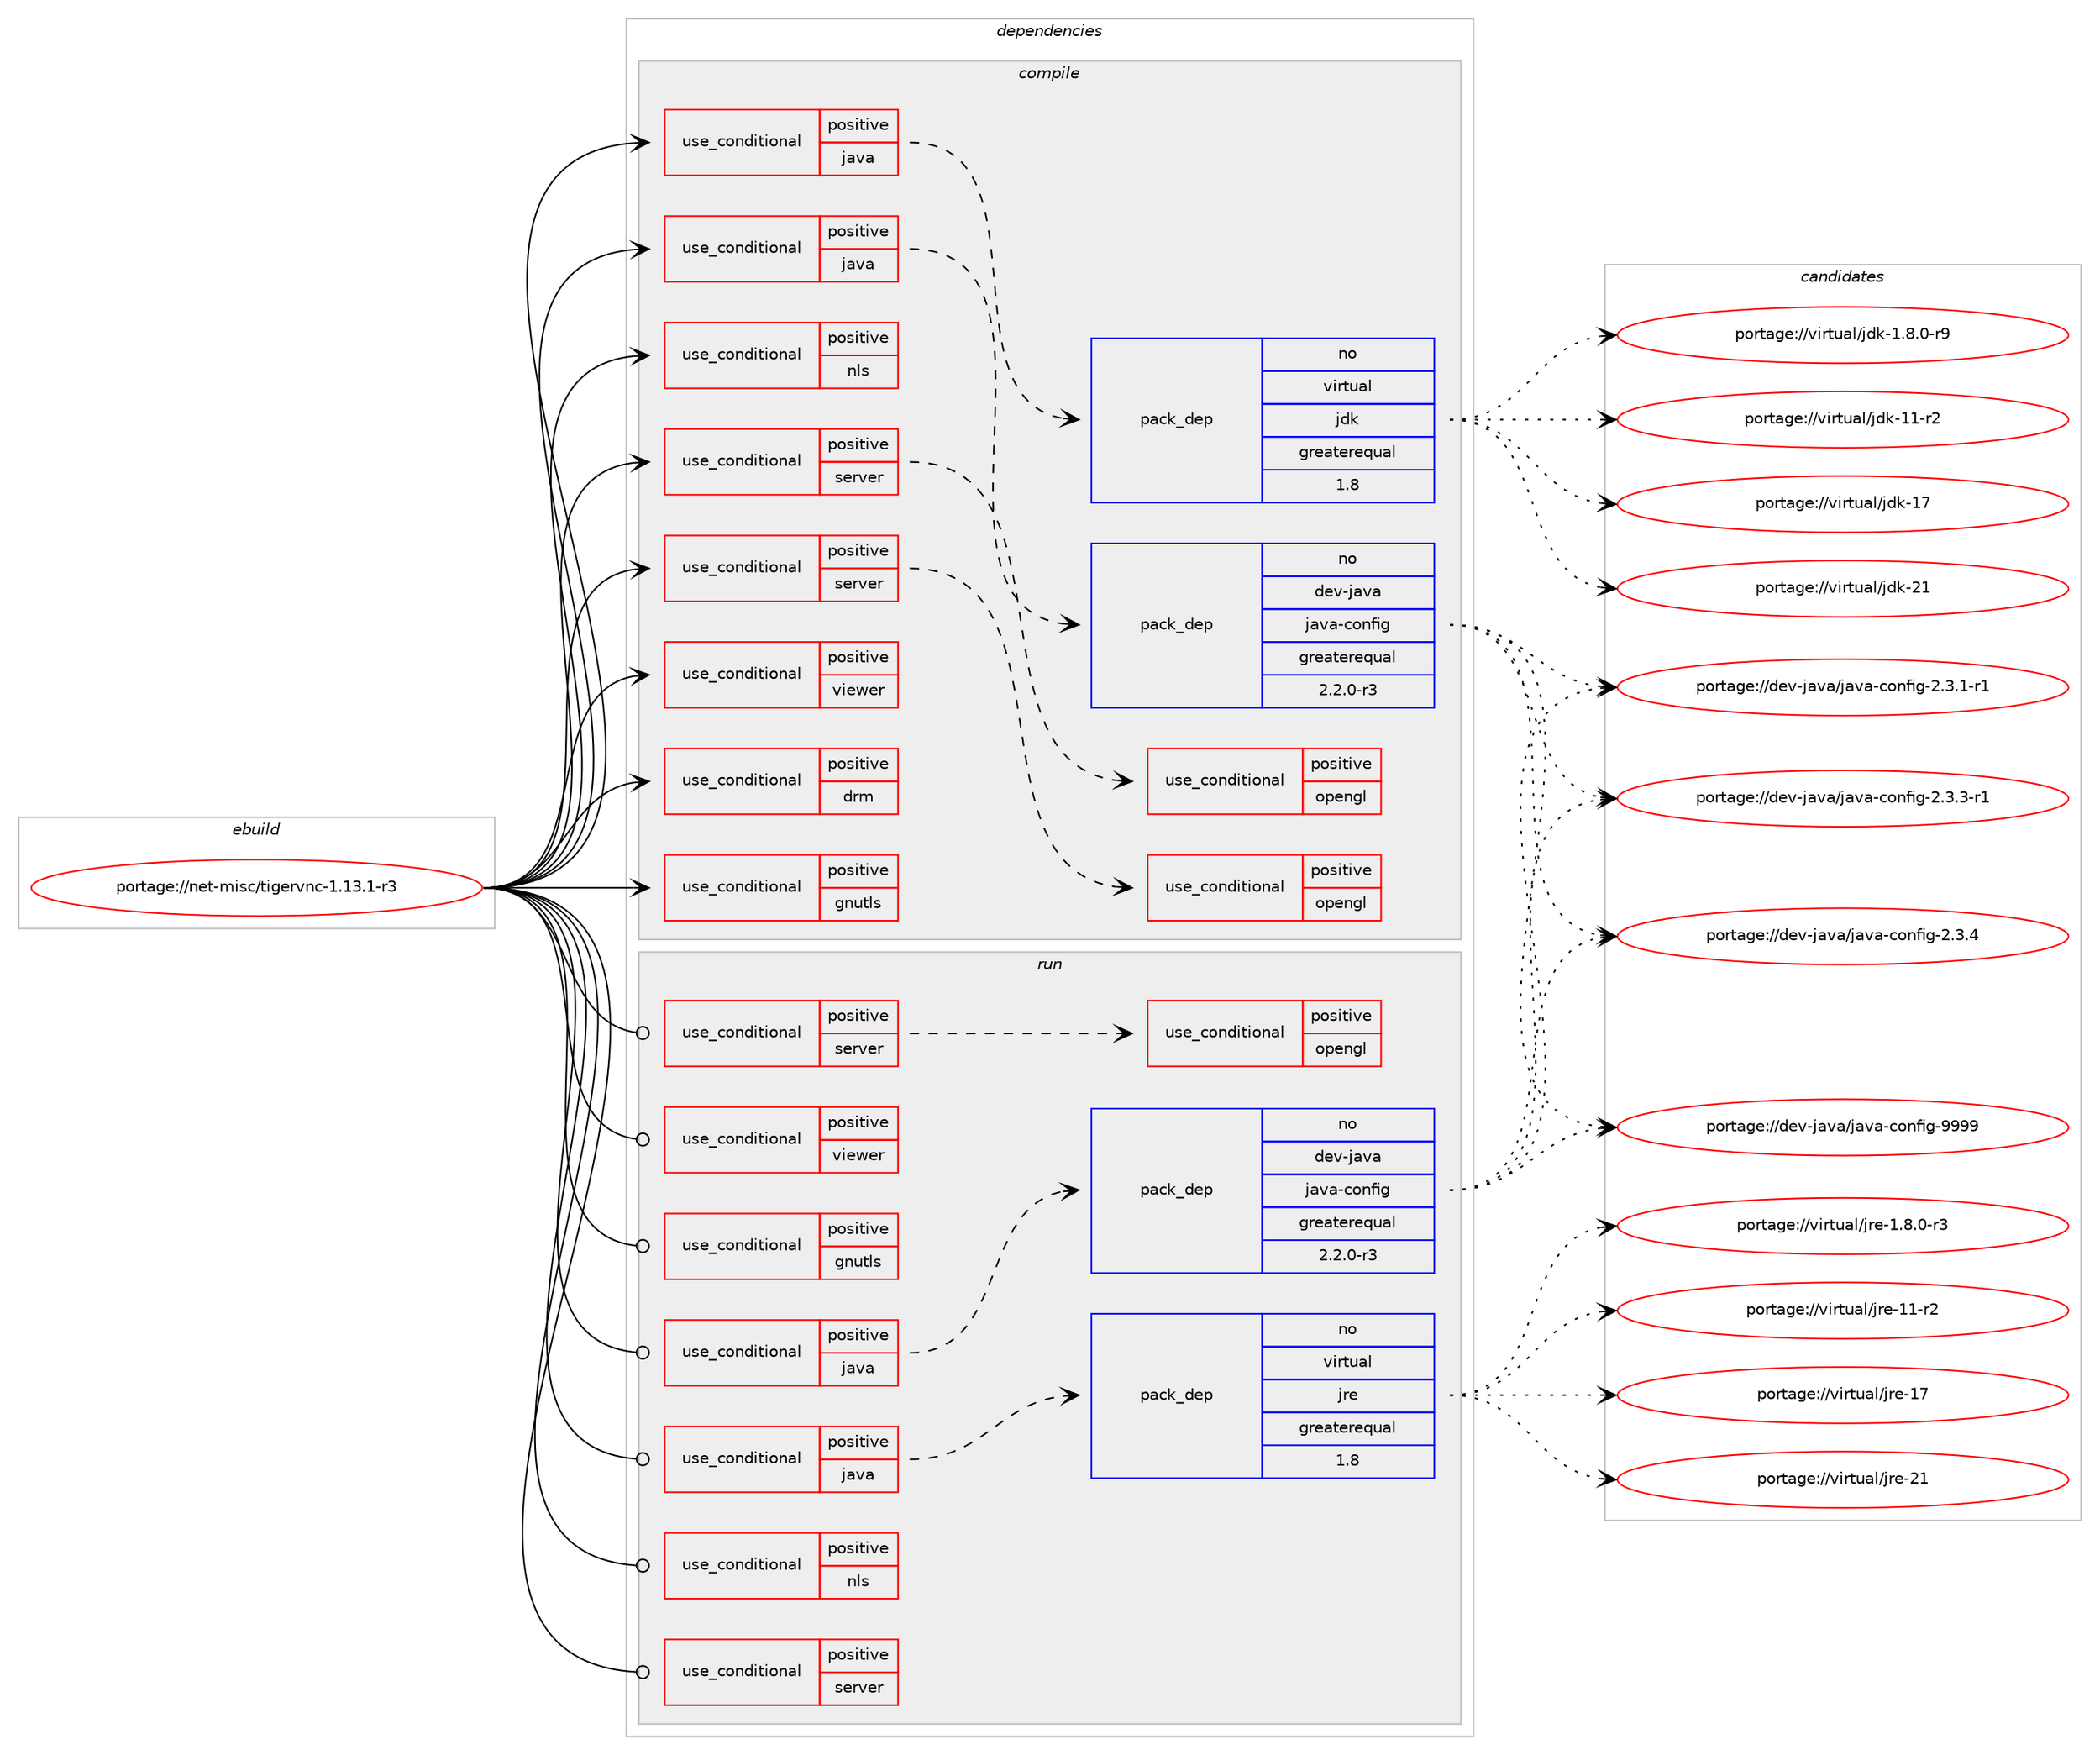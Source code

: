 digraph prolog {

# *************
# Graph options
# *************

newrank=true;
concentrate=true;
compound=true;
graph [rankdir=LR,fontname=Helvetica,fontsize=10,ranksep=1.5];#, ranksep=2.5, nodesep=0.2];
edge  [arrowhead=vee];
node  [fontname=Helvetica,fontsize=10];

# **********
# The ebuild
# **********

subgraph cluster_leftcol {
color=gray;
rank=same;
label=<<i>ebuild</i>>;
id [label="portage://net-misc/tigervnc-1.13.1-r3", color=red, width=4, href="../net-misc/tigervnc-1.13.1-r3.svg"];
}

# ****************
# The dependencies
# ****************

subgraph cluster_midcol {
color=gray;
label=<<i>dependencies</i>>;
subgraph cluster_compile {
fillcolor="#eeeeee";
style=filled;
label=<<i>compile</i>>;
subgraph cond96787 {
dependency191119 [label=<<TABLE BORDER="0" CELLBORDER="1" CELLSPACING="0" CELLPADDING="4"><TR><TD ROWSPAN="3" CELLPADDING="10">use_conditional</TD></TR><TR><TD>positive</TD></TR><TR><TD>drm</TD></TR></TABLE>>, shape=none, color=red];
# *** BEGIN UNKNOWN DEPENDENCY TYPE (TODO) ***
# dependency191119 -> package_dependency(portage://net-misc/tigervnc-1.13.1-r3,install,no,x11-libs,libdrm,none,[,,],[],[])
# *** END UNKNOWN DEPENDENCY TYPE (TODO) ***

}
id:e -> dependency191119:w [weight=20,style="solid",arrowhead="vee"];
subgraph cond96788 {
dependency191120 [label=<<TABLE BORDER="0" CELLBORDER="1" CELLSPACING="0" CELLPADDING="4"><TR><TD ROWSPAN="3" CELLPADDING="10">use_conditional</TD></TR><TR><TD>positive</TD></TR><TR><TD>gnutls</TD></TR></TABLE>>, shape=none, color=red];
# *** BEGIN UNKNOWN DEPENDENCY TYPE (TODO) ***
# dependency191120 -> package_dependency(portage://net-misc/tigervnc-1.13.1-r3,install,no,net-libs,gnutls,none,[,,],any_same_slot,[])
# *** END UNKNOWN DEPENDENCY TYPE (TODO) ***

}
id:e -> dependency191120:w [weight=20,style="solid",arrowhead="vee"];
subgraph cond96789 {
dependency191121 [label=<<TABLE BORDER="0" CELLBORDER="1" CELLSPACING="0" CELLPADDING="4"><TR><TD ROWSPAN="3" CELLPADDING="10">use_conditional</TD></TR><TR><TD>positive</TD></TR><TR><TD>java</TD></TR></TABLE>>, shape=none, color=red];
subgraph pack91669 {
dependency191122 [label=<<TABLE BORDER="0" CELLBORDER="1" CELLSPACING="0" CELLPADDING="4" WIDTH="220"><TR><TD ROWSPAN="6" CELLPADDING="30">pack_dep</TD></TR><TR><TD WIDTH="110">no</TD></TR><TR><TD>dev-java</TD></TR><TR><TD>java-config</TD></TR><TR><TD>greaterequal</TD></TR><TR><TD>2.2.0-r3</TD></TR></TABLE>>, shape=none, color=blue];
}
dependency191121:e -> dependency191122:w [weight=20,style="dashed",arrowhead="vee"];
}
id:e -> dependency191121:w [weight=20,style="solid",arrowhead="vee"];
subgraph cond96790 {
dependency191123 [label=<<TABLE BORDER="0" CELLBORDER="1" CELLSPACING="0" CELLPADDING="4"><TR><TD ROWSPAN="3" CELLPADDING="10">use_conditional</TD></TR><TR><TD>positive</TD></TR><TR><TD>java</TD></TR></TABLE>>, shape=none, color=red];
subgraph pack91670 {
dependency191124 [label=<<TABLE BORDER="0" CELLBORDER="1" CELLSPACING="0" CELLPADDING="4" WIDTH="220"><TR><TD ROWSPAN="6" CELLPADDING="30">pack_dep</TD></TR><TR><TD WIDTH="110">no</TD></TR><TR><TD>virtual</TD></TR><TR><TD>jdk</TD></TR><TR><TD>greaterequal</TD></TR><TR><TD>1.8</TD></TR></TABLE>>, shape=none, color=blue];
}
dependency191123:e -> dependency191124:w [weight=20,style="dashed",arrowhead="vee"];
}
id:e -> dependency191123:w [weight=20,style="solid",arrowhead="vee"];
subgraph cond96791 {
dependency191125 [label=<<TABLE BORDER="0" CELLBORDER="1" CELLSPACING="0" CELLPADDING="4"><TR><TD ROWSPAN="3" CELLPADDING="10">use_conditional</TD></TR><TR><TD>positive</TD></TR><TR><TD>nls</TD></TR></TABLE>>, shape=none, color=red];
# *** BEGIN UNKNOWN DEPENDENCY TYPE (TODO) ***
# dependency191125 -> package_dependency(portage://net-misc/tigervnc-1.13.1-r3,install,no,virtual,libiconv,none,[,,],[],[])
# *** END UNKNOWN DEPENDENCY TYPE (TODO) ***

}
id:e -> dependency191125:w [weight=20,style="solid",arrowhead="vee"];
subgraph cond96792 {
dependency191126 [label=<<TABLE BORDER="0" CELLBORDER="1" CELLSPACING="0" CELLPADDING="4"><TR><TD ROWSPAN="3" CELLPADDING="10">use_conditional</TD></TR><TR><TD>positive</TD></TR><TR><TD>server</TD></TR></TABLE>>, shape=none, color=red];
# *** BEGIN UNKNOWN DEPENDENCY TYPE (TODO) ***
# dependency191126 -> package_dependency(portage://net-misc/tigervnc-1.13.1-r3,install,no,dev-libs,libbsd,none,[,,],[],[])
# *** END UNKNOWN DEPENDENCY TYPE (TODO) ***

# *** BEGIN UNKNOWN DEPENDENCY TYPE (TODO) ***
# dependency191126 -> package_dependency(portage://net-misc/tigervnc-1.13.1-r3,install,no,dev-libs,openssl,none,[,,],[slot(0),equal],[])
# *** END UNKNOWN DEPENDENCY TYPE (TODO) ***

# *** BEGIN UNKNOWN DEPENDENCY TYPE (TODO) ***
# dependency191126 -> package_dependency(portage://net-misc/tigervnc-1.13.1-r3,install,no,sys-libs,pam,none,[,,],[],[])
# *** END UNKNOWN DEPENDENCY TYPE (TODO) ***

# *** BEGIN UNKNOWN DEPENDENCY TYPE (TODO) ***
# dependency191126 -> package_dependency(portage://net-misc/tigervnc-1.13.1-r3,install,no,x11-libs,libXau,none,[,,],[],[])
# *** END UNKNOWN DEPENDENCY TYPE (TODO) ***

# *** BEGIN UNKNOWN DEPENDENCY TYPE (TODO) ***
# dependency191126 -> package_dependency(portage://net-misc/tigervnc-1.13.1-r3,install,no,x11-libs,libXdamage,none,[,,],[],[])
# *** END UNKNOWN DEPENDENCY TYPE (TODO) ***

# *** BEGIN UNKNOWN DEPENDENCY TYPE (TODO) ***
# dependency191126 -> package_dependency(portage://net-misc/tigervnc-1.13.1-r3,install,no,x11-libs,libXdmcp,none,[,,],[],[])
# *** END UNKNOWN DEPENDENCY TYPE (TODO) ***

# *** BEGIN UNKNOWN DEPENDENCY TYPE (TODO) ***
# dependency191126 -> package_dependency(portage://net-misc/tigervnc-1.13.1-r3,install,no,x11-libs,libXfixes,none,[,,],[],[])
# *** END UNKNOWN DEPENDENCY TYPE (TODO) ***

# *** BEGIN UNKNOWN DEPENDENCY TYPE (TODO) ***
# dependency191126 -> package_dependency(portage://net-misc/tigervnc-1.13.1-r3,install,no,x11-libs,libXfont2,none,[,,],[],[])
# *** END UNKNOWN DEPENDENCY TYPE (TODO) ***

# *** BEGIN UNKNOWN DEPENDENCY TYPE (TODO) ***
# dependency191126 -> package_dependency(portage://net-misc/tigervnc-1.13.1-r3,install,no,x11-libs,libXtst,none,[,,],[],[])
# *** END UNKNOWN DEPENDENCY TYPE (TODO) ***

# *** BEGIN UNKNOWN DEPENDENCY TYPE (TODO) ***
# dependency191126 -> package_dependency(portage://net-misc/tigervnc-1.13.1-r3,install,no,x11-libs,pixman,none,[,,],[],[])
# *** END UNKNOWN DEPENDENCY TYPE (TODO) ***

# *** BEGIN UNKNOWN DEPENDENCY TYPE (TODO) ***
# dependency191126 -> package_dependency(portage://net-misc/tigervnc-1.13.1-r3,install,no,x11-apps,xauth,none,[,,],[],[])
# *** END UNKNOWN DEPENDENCY TYPE (TODO) ***

# *** BEGIN UNKNOWN DEPENDENCY TYPE (TODO) ***
# dependency191126 -> package_dependency(portage://net-misc/tigervnc-1.13.1-r3,install,no,x11-apps,xinit,none,[,,],[],[])
# *** END UNKNOWN DEPENDENCY TYPE (TODO) ***

# *** BEGIN UNKNOWN DEPENDENCY TYPE (TODO) ***
# dependency191126 -> package_dependency(portage://net-misc/tigervnc-1.13.1-r3,install,no,x11-apps,xkbcomp,none,[,,],[],[])
# *** END UNKNOWN DEPENDENCY TYPE (TODO) ***

# *** BEGIN UNKNOWN DEPENDENCY TYPE (TODO) ***
# dependency191126 -> package_dependency(portage://net-misc/tigervnc-1.13.1-r3,install,no,x11-apps,xsetroot,none,[,,],[],[])
# *** END UNKNOWN DEPENDENCY TYPE (TODO) ***

# *** BEGIN UNKNOWN DEPENDENCY TYPE (TODO) ***
# dependency191126 -> package_dependency(portage://net-misc/tigervnc-1.13.1-r3,install,no,x11-misc,xkeyboard-config,none,[,,],[],[])
# *** END UNKNOWN DEPENDENCY TYPE (TODO) ***

subgraph cond96793 {
dependency191127 [label=<<TABLE BORDER="0" CELLBORDER="1" CELLSPACING="0" CELLPADDING="4"><TR><TD ROWSPAN="3" CELLPADDING="10">use_conditional</TD></TR><TR><TD>positive</TD></TR><TR><TD>opengl</TD></TR></TABLE>>, shape=none, color=red];
# *** BEGIN UNKNOWN DEPENDENCY TYPE (TODO) ***
# dependency191127 -> package_dependency(portage://net-misc/tigervnc-1.13.1-r3,install,no,media-libs,libglvnd,none,[,,],[],[use(enable(X),none)])
# *** END UNKNOWN DEPENDENCY TYPE (TODO) ***

}
dependency191126:e -> dependency191127:w [weight=20,style="dashed",arrowhead="vee"];
# *** BEGIN UNKNOWN DEPENDENCY TYPE (TODO) ***
# dependency191126 -> package_dependency(portage://net-misc/tigervnc-1.13.1-r3,install,weak,net-misc,turbovnc,none,[,,],[],[use(enable(server),none)])
# *** END UNKNOWN DEPENDENCY TYPE (TODO) ***

}
id:e -> dependency191126:w [weight=20,style="solid",arrowhead="vee"];
subgraph cond96794 {
dependency191128 [label=<<TABLE BORDER="0" CELLBORDER="1" CELLSPACING="0" CELLPADDING="4"><TR><TD ROWSPAN="3" CELLPADDING="10">use_conditional</TD></TR><TR><TD>positive</TD></TR><TR><TD>server</TD></TR></TABLE>>, shape=none, color=red];
# *** BEGIN UNKNOWN DEPENDENCY TYPE (TODO) ***
# dependency191128 -> package_dependency(portage://net-misc/tigervnc-1.13.1-r3,install,no,media-fonts,font-util,none,[,,],[],[])
# *** END UNKNOWN DEPENDENCY TYPE (TODO) ***

# *** BEGIN UNKNOWN DEPENDENCY TYPE (TODO) ***
# dependency191128 -> package_dependency(portage://net-misc/tigervnc-1.13.1-r3,install,no,x11-base,xorg-proto,none,[,,],[],[])
# *** END UNKNOWN DEPENDENCY TYPE (TODO) ***

# *** BEGIN UNKNOWN DEPENDENCY TYPE (TODO) ***
# dependency191128 -> package_dependency(portage://net-misc/tigervnc-1.13.1-r3,install,no,x11-libs,libxcvt,none,[,,],[],[])
# *** END UNKNOWN DEPENDENCY TYPE (TODO) ***

# *** BEGIN UNKNOWN DEPENDENCY TYPE (TODO) ***
# dependency191128 -> package_dependency(portage://net-misc/tigervnc-1.13.1-r3,install,no,x11-libs,libXi,none,[,,],[],[])
# *** END UNKNOWN DEPENDENCY TYPE (TODO) ***

# *** BEGIN UNKNOWN DEPENDENCY TYPE (TODO) ***
# dependency191128 -> package_dependency(portage://net-misc/tigervnc-1.13.1-r3,install,no,x11-libs,libxkbfile,none,[,,],[],[])
# *** END UNKNOWN DEPENDENCY TYPE (TODO) ***

# *** BEGIN UNKNOWN DEPENDENCY TYPE (TODO) ***
# dependency191128 -> package_dependency(portage://net-misc/tigervnc-1.13.1-r3,install,no,x11-libs,libXrender,none,[,,],[],[])
# *** END UNKNOWN DEPENDENCY TYPE (TODO) ***

# *** BEGIN UNKNOWN DEPENDENCY TYPE (TODO) ***
# dependency191128 -> package_dependency(portage://net-misc/tigervnc-1.13.1-r3,install,no,x11-libs,xtrans,none,[,,],[],[])
# *** END UNKNOWN DEPENDENCY TYPE (TODO) ***

# *** BEGIN UNKNOWN DEPENDENCY TYPE (TODO) ***
# dependency191128 -> package_dependency(portage://net-misc/tigervnc-1.13.1-r3,install,no,x11-misc,util-macros,none,[,,],[],[])
# *** END UNKNOWN DEPENDENCY TYPE (TODO) ***

subgraph cond96795 {
dependency191129 [label=<<TABLE BORDER="0" CELLBORDER="1" CELLSPACING="0" CELLPADDING="4"><TR><TD ROWSPAN="3" CELLPADDING="10">use_conditional</TD></TR><TR><TD>positive</TD></TR><TR><TD>opengl</TD></TR></TABLE>>, shape=none, color=red];
# *** BEGIN UNKNOWN DEPENDENCY TYPE (TODO) ***
# dependency191129 -> package_dependency(portage://net-misc/tigervnc-1.13.1-r3,install,no,media-libs,mesa,none,[,,],[],[])
# *** END UNKNOWN DEPENDENCY TYPE (TODO) ***

}
dependency191128:e -> dependency191129:w [weight=20,style="dashed",arrowhead="vee"];
}
id:e -> dependency191128:w [weight=20,style="solid",arrowhead="vee"];
subgraph cond96796 {
dependency191130 [label=<<TABLE BORDER="0" CELLBORDER="1" CELLSPACING="0" CELLPADDING="4"><TR><TD ROWSPAN="3" CELLPADDING="10">use_conditional</TD></TR><TR><TD>positive</TD></TR><TR><TD>viewer</TD></TR></TABLE>>, shape=none, color=red];
# *** BEGIN UNKNOWN DEPENDENCY TYPE (TODO) ***
# dependency191130 -> package_dependency(portage://net-misc/tigervnc-1.13.1-r3,install,no,media-video,ffmpeg,none,[,,],any_same_slot,[])
# *** END UNKNOWN DEPENDENCY TYPE (TODO) ***

# *** BEGIN UNKNOWN DEPENDENCY TYPE (TODO) ***
# dependency191130 -> package_dependency(portage://net-misc/tigervnc-1.13.1-r3,install,no,x11-libs,fltk,none,[,,],[slot(1)],[])
# *** END UNKNOWN DEPENDENCY TYPE (TODO) ***

# *** BEGIN UNKNOWN DEPENDENCY TYPE (TODO) ***
# dependency191130 -> package_dependency(portage://net-misc/tigervnc-1.13.1-r3,install,no,x11-libs,libXi,none,[,,],[],[])
# *** END UNKNOWN DEPENDENCY TYPE (TODO) ***

# *** BEGIN UNKNOWN DEPENDENCY TYPE (TODO) ***
# dependency191130 -> package_dependency(portage://net-misc/tigervnc-1.13.1-r3,install,no,x11-libs,libXrender,none,[,,],[],[])
# *** END UNKNOWN DEPENDENCY TYPE (TODO) ***

# *** BEGIN UNKNOWN DEPENDENCY TYPE (TODO) ***
# dependency191130 -> package_dependency(portage://net-misc/tigervnc-1.13.1-r3,install,weak,net-misc,turbovnc,none,[,,],[],[use(enable(viewer),none)])
# *** END UNKNOWN DEPENDENCY TYPE (TODO) ***

}
id:e -> dependency191130:w [weight=20,style="solid",arrowhead="vee"];
# *** BEGIN UNKNOWN DEPENDENCY TYPE (TODO) ***
# id -> package_dependency(portage://net-misc/tigervnc-1.13.1-r3,install,no,dev-libs,gmp,none,[,,],any_same_slot,[])
# *** END UNKNOWN DEPENDENCY TYPE (TODO) ***

# *** BEGIN UNKNOWN DEPENDENCY TYPE (TODO) ***
# id -> package_dependency(portage://net-misc/tigervnc-1.13.1-r3,install,no,dev-libs,nettle,none,[,,],any_same_slot,[])
# *** END UNKNOWN DEPENDENCY TYPE (TODO) ***

# *** BEGIN UNKNOWN DEPENDENCY TYPE (TODO) ***
# id -> package_dependency(portage://net-misc/tigervnc-1.13.1-r3,install,no,media-libs,libjpeg-turbo,none,[,,],any_same_slot,[])
# *** END UNKNOWN DEPENDENCY TYPE (TODO) ***

# *** BEGIN UNKNOWN DEPENDENCY TYPE (TODO) ***
# id -> package_dependency(portage://net-misc/tigervnc-1.13.1-r3,install,no,sys-libs,zlib,none,[,,],any_same_slot,[])
# *** END UNKNOWN DEPENDENCY TYPE (TODO) ***

# *** BEGIN UNKNOWN DEPENDENCY TYPE (TODO) ***
# id -> package_dependency(portage://net-misc/tigervnc-1.13.1-r3,install,no,x11-libs,libX11,none,[,,],[],[])
# *** END UNKNOWN DEPENDENCY TYPE (TODO) ***

# *** BEGIN UNKNOWN DEPENDENCY TYPE (TODO) ***
# id -> package_dependency(portage://net-misc/tigervnc-1.13.1-r3,install,no,x11-libs,libXext,none,[,,],[],[])
# *** END UNKNOWN DEPENDENCY TYPE (TODO) ***

# *** BEGIN UNKNOWN DEPENDENCY TYPE (TODO) ***
# id -> package_dependency(portage://net-misc/tigervnc-1.13.1-r3,install,no,x11-libs,libXrandr,none,[,,],[],[])
# *** END UNKNOWN DEPENDENCY TYPE (TODO) ***

# *** BEGIN UNKNOWN DEPENDENCY TYPE (TODO) ***
# id -> package_dependency(portage://net-misc/tigervnc-1.13.1-r3,install,no,x11-libs,pixman,none,[,,],[],[])
# *** END UNKNOWN DEPENDENCY TYPE (TODO) ***

}
subgraph cluster_compileandrun {
fillcolor="#eeeeee";
style=filled;
label=<<i>compile and run</i>>;
}
subgraph cluster_run {
fillcolor="#eeeeee";
style=filled;
label=<<i>run</i>>;
subgraph cond96797 {
dependency191131 [label=<<TABLE BORDER="0" CELLBORDER="1" CELLSPACING="0" CELLPADDING="4"><TR><TD ROWSPAN="3" CELLPADDING="10">use_conditional</TD></TR><TR><TD>positive</TD></TR><TR><TD>gnutls</TD></TR></TABLE>>, shape=none, color=red];
# *** BEGIN UNKNOWN DEPENDENCY TYPE (TODO) ***
# dependency191131 -> package_dependency(portage://net-misc/tigervnc-1.13.1-r3,run,no,net-libs,gnutls,none,[,,],any_same_slot,[])
# *** END UNKNOWN DEPENDENCY TYPE (TODO) ***

}
id:e -> dependency191131:w [weight=20,style="solid",arrowhead="odot"];
subgraph cond96798 {
dependency191132 [label=<<TABLE BORDER="0" CELLBORDER="1" CELLSPACING="0" CELLPADDING="4"><TR><TD ROWSPAN="3" CELLPADDING="10">use_conditional</TD></TR><TR><TD>positive</TD></TR><TR><TD>java</TD></TR></TABLE>>, shape=none, color=red];
subgraph pack91671 {
dependency191133 [label=<<TABLE BORDER="0" CELLBORDER="1" CELLSPACING="0" CELLPADDING="4" WIDTH="220"><TR><TD ROWSPAN="6" CELLPADDING="30">pack_dep</TD></TR><TR><TD WIDTH="110">no</TD></TR><TR><TD>dev-java</TD></TR><TR><TD>java-config</TD></TR><TR><TD>greaterequal</TD></TR><TR><TD>2.2.0-r3</TD></TR></TABLE>>, shape=none, color=blue];
}
dependency191132:e -> dependency191133:w [weight=20,style="dashed",arrowhead="vee"];
}
id:e -> dependency191132:w [weight=20,style="solid",arrowhead="odot"];
subgraph cond96799 {
dependency191134 [label=<<TABLE BORDER="0" CELLBORDER="1" CELLSPACING="0" CELLPADDING="4"><TR><TD ROWSPAN="3" CELLPADDING="10">use_conditional</TD></TR><TR><TD>positive</TD></TR><TR><TD>java</TD></TR></TABLE>>, shape=none, color=red];
subgraph pack91672 {
dependency191135 [label=<<TABLE BORDER="0" CELLBORDER="1" CELLSPACING="0" CELLPADDING="4" WIDTH="220"><TR><TD ROWSPAN="6" CELLPADDING="30">pack_dep</TD></TR><TR><TD WIDTH="110">no</TD></TR><TR><TD>virtual</TD></TR><TR><TD>jre</TD></TR><TR><TD>greaterequal</TD></TR><TR><TD>1.8</TD></TR></TABLE>>, shape=none, color=blue];
}
dependency191134:e -> dependency191135:w [weight=20,style="dashed",arrowhead="vee"];
}
id:e -> dependency191134:w [weight=20,style="solid",arrowhead="odot"];
subgraph cond96800 {
dependency191136 [label=<<TABLE BORDER="0" CELLBORDER="1" CELLSPACING="0" CELLPADDING="4"><TR><TD ROWSPAN="3" CELLPADDING="10">use_conditional</TD></TR><TR><TD>positive</TD></TR><TR><TD>nls</TD></TR></TABLE>>, shape=none, color=red];
# *** BEGIN UNKNOWN DEPENDENCY TYPE (TODO) ***
# dependency191136 -> package_dependency(portage://net-misc/tigervnc-1.13.1-r3,run,no,virtual,libiconv,none,[,,],[],[])
# *** END UNKNOWN DEPENDENCY TYPE (TODO) ***

}
id:e -> dependency191136:w [weight=20,style="solid",arrowhead="odot"];
subgraph cond96801 {
dependency191137 [label=<<TABLE BORDER="0" CELLBORDER="1" CELLSPACING="0" CELLPADDING="4"><TR><TD ROWSPAN="3" CELLPADDING="10">use_conditional</TD></TR><TR><TD>positive</TD></TR><TR><TD>server</TD></TR></TABLE>>, shape=none, color=red];
# *** BEGIN UNKNOWN DEPENDENCY TYPE (TODO) ***
# dependency191137 -> package_dependency(portage://net-misc/tigervnc-1.13.1-r3,run,no,dev-lang,perl,none,[,,],[],[])
# *** END UNKNOWN DEPENDENCY TYPE (TODO) ***

}
id:e -> dependency191137:w [weight=20,style="solid",arrowhead="odot"];
subgraph cond96802 {
dependency191138 [label=<<TABLE BORDER="0" CELLBORDER="1" CELLSPACING="0" CELLPADDING="4"><TR><TD ROWSPAN="3" CELLPADDING="10">use_conditional</TD></TR><TR><TD>positive</TD></TR><TR><TD>server</TD></TR></TABLE>>, shape=none, color=red];
# *** BEGIN UNKNOWN DEPENDENCY TYPE (TODO) ***
# dependency191138 -> package_dependency(portage://net-misc/tigervnc-1.13.1-r3,run,no,dev-libs,libbsd,none,[,,],[],[])
# *** END UNKNOWN DEPENDENCY TYPE (TODO) ***

# *** BEGIN UNKNOWN DEPENDENCY TYPE (TODO) ***
# dependency191138 -> package_dependency(portage://net-misc/tigervnc-1.13.1-r3,run,no,dev-libs,openssl,none,[,,],[slot(0),equal],[])
# *** END UNKNOWN DEPENDENCY TYPE (TODO) ***

# *** BEGIN UNKNOWN DEPENDENCY TYPE (TODO) ***
# dependency191138 -> package_dependency(portage://net-misc/tigervnc-1.13.1-r3,run,no,sys-libs,pam,none,[,,],[],[])
# *** END UNKNOWN DEPENDENCY TYPE (TODO) ***

# *** BEGIN UNKNOWN DEPENDENCY TYPE (TODO) ***
# dependency191138 -> package_dependency(portage://net-misc/tigervnc-1.13.1-r3,run,no,x11-libs,libXau,none,[,,],[],[])
# *** END UNKNOWN DEPENDENCY TYPE (TODO) ***

# *** BEGIN UNKNOWN DEPENDENCY TYPE (TODO) ***
# dependency191138 -> package_dependency(portage://net-misc/tigervnc-1.13.1-r3,run,no,x11-libs,libXdamage,none,[,,],[],[])
# *** END UNKNOWN DEPENDENCY TYPE (TODO) ***

# *** BEGIN UNKNOWN DEPENDENCY TYPE (TODO) ***
# dependency191138 -> package_dependency(portage://net-misc/tigervnc-1.13.1-r3,run,no,x11-libs,libXdmcp,none,[,,],[],[])
# *** END UNKNOWN DEPENDENCY TYPE (TODO) ***

# *** BEGIN UNKNOWN DEPENDENCY TYPE (TODO) ***
# dependency191138 -> package_dependency(portage://net-misc/tigervnc-1.13.1-r3,run,no,x11-libs,libXfixes,none,[,,],[],[])
# *** END UNKNOWN DEPENDENCY TYPE (TODO) ***

# *** BEGIN UNKNOWN DEPENDENCY TYPE (TODO) ***
# dependency191138 -> package_dependency(portage://net-misc/tigervnc-1.13.1-r3,run,no,x11-libs,libXfont2,none,[,,],[],[])
# *** END UNKNOWN DEPENDENCY TYPE (TODO) ***

# *** BEGIN UNKNOWN DEPENDENCY TYPE (TODO) ***
# dependency191138 -> package_dependency(portage://net-misc/tigervnc-1.13.1-r3,run,no,x11-libs,libXtst,none,[,,],[],[])
# *** END UNKNOWN DEPENDENCY TYPE (TODO) ***

# *** BEGIN UNKNOWN DEPENDENCY TYPE (TODO) ***
# dependency191138 -> package_dependency(portage://net-misc/tigervnc-1.13.1-r3,run,no,x11-libs,pixman,none,[,,],[],[])
# *** END UNKNOWN DEPENDENCY TYPE (TODO) ***

# *** BEGIN UNKNOWN DEPENDENCY TYPE (TODO) ***
# dependency191138 -> package_dependency(portage://net-misc/tigervnc-1.13.1-r3,run,no,x11-apps,xauth,none,[,,],[],[])
# *** END UNKNOWN DEPENDENCY TYPE (TODO) ***

# *** BEGIN UNKNOWN DEPENDENCY TYPE (TODO) ***
# dependency191138 -> package_dependency(portage://net-misc/tigervnc-1.13.1-r3,run,no,x11-apps,xinit,none,[,,],[],[])
# *** END UNKNOWN DEPENDENCY TYPE (TODO) ***

# *** BEGIN UNKNOWN DEPENDENCY TYPE (TODO) ***
# dependency191138 -> package_dependency(portage://net-misc/tigervnc-1.13.1-r3,run,no,x11-apps,xkbcomp,none,[,,],[],[])
# *** END UNKNOWN DEPENDENCY TYPE (TODO) ***

# *** BEGIN UNKNOWN DEPENDENCY TYPE (TODO) ***
# dependency191138 -> package_dependency(portage://net-misc/tigervnc-1.13.1-r3,run,no,x11-apps,xsetroot,none,[,,],[],[])
# *** END UNKNOWN DEPENDENCY TYPE (TODO) ***

# *** BEGIN UNKNOWN DEPENDENCY TYPE (TODO) ***
# dependency191138 -> package_dependency(portage://net-misc/tigervnc-1.13.1-r3,run,no,x11-misc,xkeyboard-config,none,[,,],[],[])
# *** END UNKNOWN DEPENDENCY TYPE (TODO) ***

subgraph cond96803 {
dependency191139 [label=<<TABLE BORDER="0" CELLBORDER="1" CELLSPACING="0" CELLPADDING="4"><TR><TD ROWSPAN="3" CELLPADDING="10">use_conditional</TD></TR><TR><TD>positive</TD></TR><TR><TD>opengl</TD></TR></TABLE>>, shape=none, color=red];
# *** BEGIN UNKNOWN DEPENDENCY TYPE (TODO) ***
# dependency191139 -> package_dependency(portage://net-misc/tigervnc-1.13.1-r3,run,no,media-libs,libglvnd,none,[,,],[],[use(enable(X),none)])
# *** END UNKNOWN DEPENDENCY TYPE (TODO) ***

}
dependency191138:e -> dependency191139:w [weight=20,style="dashed",arrowhead="vee"];
# *** BEGIN UNKNOWN DEPENDENCY TYPE (TODO) ***
# dependency191138 -> package_dependency(portage://net-misc/tigervnc-1.13.1-r3,run,weak,net-misc,turbovnc,none,[,,],[],[use(enable(server),none)])
# *** END UNKNOWN DEPENDENCY TYPE (TODO) ***

}
id:e -> dependency191138:w [weight=20,style="solid",arrowhead="odot"];
subgraph cond96804 {
dependency191140 [label=<<TABLE BORDER="0" CELLBORDER="1" CELLSPACING="0" CELLPADDING="4"><TR><TD ROWSPAN="3" CELLPADDING="10">use_conditional</TD></TR><TR><TD>positive</TD></TR><TR><TD>viewer</TD></TR></TABLE>>, shape=none, color=red];
# *** BEGIN UNKNOWN DEPENDENCY TYPE (TODO) ***
# dependency191140 -> package_dependency(portage://net-misc/tigervnc-1.13.1-r3,run,no,media-video,ffmpeg,none,[,,],any_same_slot,[])
# *** END UNKNOWN DEPENDENCY TYPE (TODO) ***

# *** BEGIN UNKNOWN DEPENDENCY TYPE (TODO) ***
# dependency191140 -> package_dependency(portage://net-misc/tigervnc-1.13.1-r3,run,no,x11-libs,fltk,none,[,,],[slot(1)],[])
# *** END UNKNOWN DEPENDENCY TYPE (TODO) ***

# *** BEGIN UNKNOWN DEPENDENCY TYPE (TODO) ***
# dependency191140 -> package_dependency(portage://net-misc/tigervnc-1.13.1-r3,run,no,x11-libs,libXi,none,[,,],[],[])
# *** END UNKNOWN DEPENDENCY TYPE (TODO) ***

# *** BEGIN UNKNOWN DEPENDENCY TYPE (TODO) ***
# dependency191140 -> package_dependency(portage://net-misc/tigervnc-1.13.1-r3,run,no,x11-libs,libXrender,none,[,,],[],[])
# *** END UNKNOWN DEPENDENCY TYPE (TODO) ***

# *** BEGIN UNKNOWN DEPENDENCY TYPE (TODO) ***
# dependency191140 -> package_dependency(portage://net-misc/tigervnc-1.13.1-r3,run,weak,net-misc,turbovnc,none,[,,],[],[use(enable(viewer),none)])
# *** END UNKNOWN DEPENDENCY TYPE (TODO) ***

}
id:e -> dependency191140:w [weight=20,style="solid",arrowhead="odot"];
# *** BEGIN UNKNOWN DEPENDENCY TYPE (TODO) ***
# id -> package_dependency(portage://net-misc/tigervnc-1.13.1-r3,run,no,dev-libs,gmp,none,[,,],any_same_slot,[])
# *** END UNKNOWN DEPENDENCY TYPE (TODO) ***

# *** BEGIN UNKNOWN DEPENDENCY TYPE (TODO) ***
# id -> package_dependency(portage://net-misc/tigervnc-1.13.1-r3,run,no,dev-libs,nettle,none,[,,],any_same_slot,[])
# *** END UNKNOWN DEPENDENCY TYPE (TODO) ***

# *** BEGIN UNKNOWN DEPENDENCY TYPE (TODO) ***
# id -> package_dependency(portage://net-misc/tigervnc-1.13.1-r3,run,no,media-libs,libjpeg-turbo,none,[,,],any_same_slot,[])
# *** END UNKNOWN DEPENDENCY TYPE (TODO) ***

# *** BEGIN UNKNOWN DEPENDENCY TYPE (TODO) ***
# id -> package_dependency(portage://net-misc/tigervnc-1.13.1-r3,run,no,sys-libs,zlib,none,[,,],any_same_slot,[])
# *** END UNKNOWN DEPENDENCY TYPE (TODO) ***

# *** BEGIN UNKNOWN DEPENDENCY TYPE (TODO) ***
# id -> package_dependency(portage://net-misc/tigervnc-1.13.1-r3,run,no,x11-libs,libX11,none,[,,],[],[])
# *** END UNKNOWN DEPENDENCY TYPE (TODO) ***

# *** BEGIN UNKNOWN DEPENDENCY TYPE (TODO) ***
# id -> package_dependency(portage://net-misc/tigervnc-1.13.1-r3,run,no,x11-libs,libXext,none,[,,],[],[])
# *** END UNKNOWN DEPENDENCY TYPE (TODO) ***

# *** BEGIN UNKNOWN DEPENDENCY TYPE (TODO) ***
# id -> package_dependency(portage://net-misc/tigervnc-1.13.1-r3,run,no,x11-libs,libXrandr,none,[,,],[],[])
# *** END UNKNOWN DEPENDENCY TYPE (TODO) ***

# *** BEGIN UNKNOWN DEPENDENCY TYPE (TODO) ***
# id -> package_dependency(portage://net-misc/tigervnc-1.13.1-r3,run,no,x11-libs,pixman,none,[,,],[],[])
# *** END UNKNOWN DEPENDENCY TYPE (TODO) ***

}
}

# **************
# The candidates
# **************

subgraph cluster_choices {
rank=same;
color=gray;
label=<<i>candidates</i>>;

subgraph choice91669 {
color=black;
nodesep=1;
choice10010111845106971189747106971189745991111101021051034550465146494511449 [label="portage://dev-java/java-config-2.3.1-r1", color=red, width=4,href="../dev-java/java-config-2.3.1-r1.svg"];
choice10010111845106971189747106971189745991111101021051034550465146514511449 [label="portage://dev-java/java-config-2.3.3-r1", color=red, width=4,href="../dev-java/java-config-2.3.3-r1.svg"];
choice1001011184510697118974710697118974599111110102105103455046514652 [label="portage://dev-java/java-config-2.3.4", color=red, width=4,href="../dev-java/java-config-2.3.4.svg"];
choice10010111845106971189747106971189745991111101021051034557575757 [label="portage://dev-java/java-config-9999", color=red, width=4,href="../dev-java/java-config-9999.svg"];
dependency191122:e -> choice10010111845106971189747106971189745991111101021051034550465146494511449:w [style=dotted,weight="100"];
dependency191122:e -> choice10010111845106971189747106971189745991111101021051034550465146514511449:w [style=dotted,weight="100"];
dependency191122:e -> choice1001011184510697118974710697118974599111110102105103455046514652:w [style=dotted,weight="100"];
dependency191122:e -> choice10010111845106971189747106971189745991111101021051034557575757:w [style=dotted,weight="100"];
}
subgraph choice91670 {
color=black;
nodesep=1;
choice11810511411611797108471061001074549465646484511457 [label="portage://virtual/jdk-1.8.0-r9", color=red, width=4,href="../virtual/jdk-1.8.0-r9.svg"];
choice11810511411611797108471061001074549494511450 [label="portage://virtual/jdk-11-r2", color=red, width=4,href="../virtual/jdk-11-r2.svg"];
choice1181051141161179710847106100107454955 [label="portage://virtual/jdk-17", color=red, width=4,href="../virtual/jdk-17.svg"];
choice1181051141161179710847106100107455049 [label="portage://virtual/jdk-21", color=red, width=4,href="../virtual/jdk-21.svg"];
dependency191124:e -> choice11810511411611797108471061001074549465646484511457:w [style=dotted,weight="100"];
dependency191124:e -> choice11810511411611797108471061001074549494511450:w [style=dotted,weight="100"];
dependency191124:e -> choice1181051141161179710847106100107454955:w [style=dotted,weight="100"];
dependency191124:e -> choice1181051141161179710847106100107455049:w [style=dotted,weight="100"];
}
subgraph choice91671 {
color=black;
nodesep=1;
choice10010111845106971189747106971189745991111101021051034550465146494511449 [label="portage://dev-java/java-config-2.3.1-r1", color=red, width=4,href="../dev-java/java-config-2.3.1-r1.svg"];
choice10010111845106971189747106971189745991111101021051034550465146514511449 [label="portage://dev-java/java-config-2.3.3-r1", color=red, width=4,href="../dev-java/java-config-2.3.3-r1.svg"];
choice1001011184510697118974710697118974599111110102105103455046514652 [label="portage://dev-java/java-config-2.3.4", color=red, width=4,href="../dev-java/java-config-2.3.4.svg"];
choice10010111845106971189747106971189745991111101021051034557575757 [label="portage://dev-java/java-config-9999", color=red, width=4,href="../dev-java/java-config-9999.svg"];
dependency191133:e -> choice10010111845106971189747106971189745991111101021051034550465146494511449:w [style=dotted,weight="100"];
dependency191133:e -> choice10010111845106971189747106971189745991111101021051034550465146514511449:w [style=dotted,weight="100"];
dependency191133:e -> choice1001011184510697118974710697118974599111110102105103455046514652:w [style=dotted,weight="100"];
dependency191133:e -> choice10010111845106971189747106971189745991111101021051034557575757:w [style=dotted,weight="100"];
}
subgraph choice91672 {
color=black;
nodesep=1;
choice11810511411611797108471061141014549465646484511451 [label="portage://virtual/jre-1.8.0-r3", color=red, width=4,href="../virtual/jre-1.8.0-r3.svg"];
choice11810511411611797108471061141014549494511450 [label="portage://virtual/jre-11-r2", color=red, width=4,href="../virtual/jre-11-r2.svg"];
choice1181051141161179710847106114101454955 [label="portage://virtual/jre-17", color=red, width=4,href="../virtual/jre-17.svg"];
choice1181051141161179710847106114101455049 [label="portage://virtual/jre-21", color=red, width=4,href="../virtual/jre-21.svg"];
dependency191135:e -> choice11810511411611797108471061141014549465646484511451:w [style=dotted,weight="100"];
dependency191135:e -> choice11810511411611797108471061141014549494511450:w [style=dotted,weight="100"];
dependency191135:e -> choice1181051141161179710847106114101454955:w [style=dotted,weight="100"];
dependency191135:e -> choice1181051141161179710847106114101455049:w [style=dotted,weight="100"];
}
}

}
